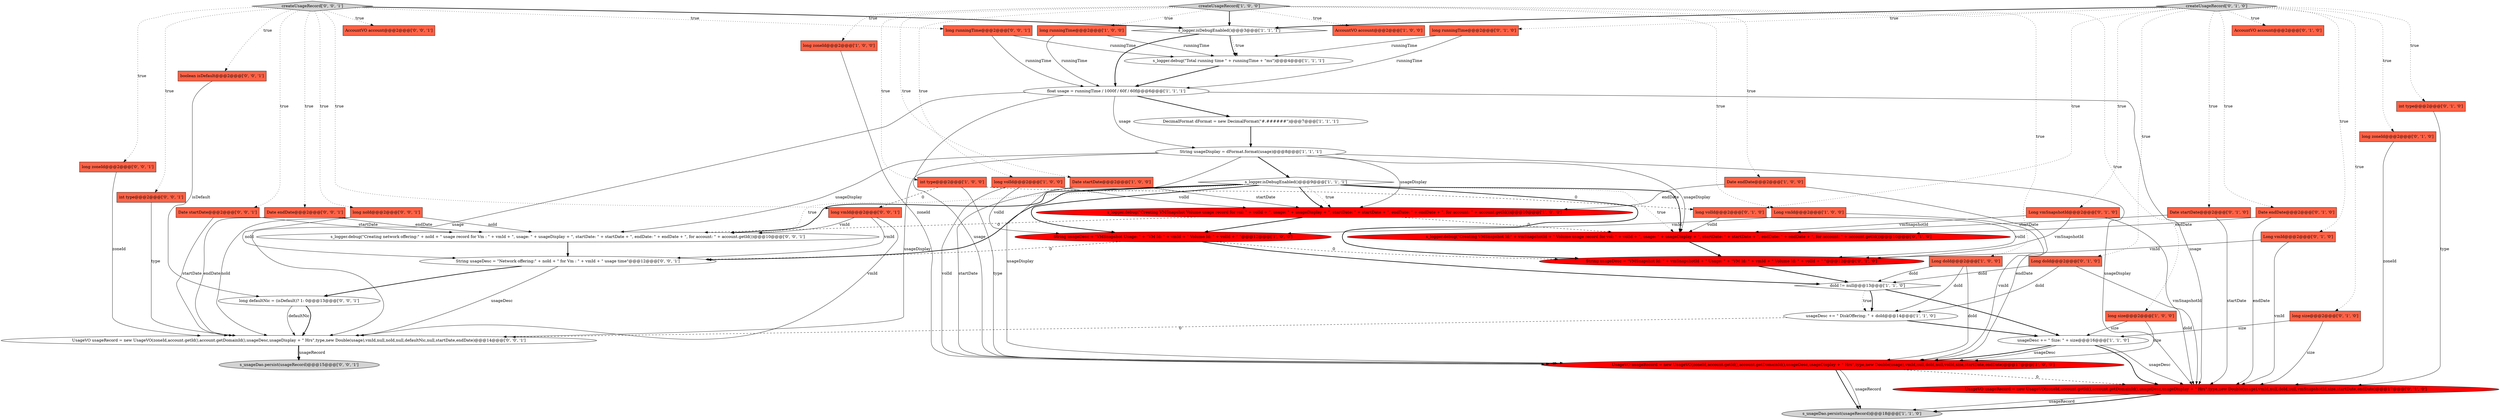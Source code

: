 digraph {
14 [style = filled, label = "long zoneId@@@2@@@['1', '0', '0']", fillcolor = tomato, shape = box image = "AAA0AAABBB1BBB"];
52 [style = filled, label = "long vmId@@@2@@@['0', '0', '1']", fillcolor = tomato, shape = box image = "AAA0AAABBB3BBB"];
21 [style = filled, label = "doId != null@@@13@@@['1', '1', '0']", fillcolor = white, shape = diamond image = "AAA0AAABBB1BBB"];
49 [style = filled, label = "AccountVO account@@@2@@@['0', '0', '1']", fillcolor = tomato, shape = box image = "AAA0AAABBB3BBB"];
51 [style = filled, label = "Date endDate@@@2@@@['0', '0', '1']", fillcolor = tomato, shape = box image = "AAA0AAABBB3BBB"];
11 [style = filled, label = "s_logger.debug(\"Total running time \" + runningTime + \"ms\")@@@4@@@['1', '1', '1']", fillcolor = white, shape = ellipse image = "AAA0AAABBB1BBB"];
28 [style = filled, label = "String usageDesc = \"VMSnapshot Id: \" + vmSnapshotId + \" Usage: \" + \"VM Id: \" + vmId + \" Volume Id: \" + volId + \" \"@@@12@@@['0', '1', '0']", fillcolor = red, shape = ellipse image = "AAA1AAABBB2BBB"];
40 [style = filled, label = "s_usageDao.persist(usageRecord)@@@15@@@['0', '0', '1']", fillcolor = lightgray, shape = ellipse image = "AAA0AAABBB3BBB"];
16 [style = filled, label = "Date startDate@@@2@@@['1', '0', '0']", fillcolor = tomato, shape = box image = "AAA0AAABBB1BBB"];
42 [style = filled, label = "long runningTime@@@2@@@['0', '0', '1']", fillcolor = tomato, shape = box image = "AAA0AAABBB3BBB"];
32 [style = filled, label = "long runningTime@@@2@@@['0', '1', '0']", fillcolor = tomato, shape = box image = "AAA0AAABBB2BBB"];
26 [style = filled, label = "s_logger.debug(\"Creating VMSnapshot Id:\" + vmSnapshotId + \" Volume usage record for vol: \" + volId + \", usage: \" + usageDisplay + \", startDate: \" + startDate + \", endDate: \" + endDate + \", for account: \" + account.getId())@@@10@@@['0', '1', '0']", fillcolor = red, shape = ellipse image = "AAA1AAABBB2BBB"];
6 [style = filled, label = "long size@@@2@@@['1', '0', '0']", fillcolor = tomato, shape = box image = "AAA0AAABBB1BBB"];
50 [style = filled, label = "String usageDesc = \"Network offering:\" + noId + \" for Vm : \" + vmId + \" usage time\"@@@12@@@['0', '0', '1']", fillcolor = white, shape = ellipse image = "AAA0AAABBB3BBB"];
46 [style = filled, label = "long noId@@@2@@@['0', '0', '1']", fillcolor = tomato, shape = box image = "AAA0AAABBB3BBB"];
3 [style = filled, label = "Long vmId@@@2@@@['1', '0', '0']", fillcolor = tomato, shape = box image = "AAA0AAABBB1BBB"];
20 [style = filled, label = "float usage = runningTime / 1000f / 60f / 60f@@@6@@@['1', '1', '1']", fillcolor = white, shape = ellipse image = "AAA0AAABBB1BBB"];
43 [style = filled, label = "UsageVO usageRecord = new UsageVO(zoneId,account.getId(),account.getDomainId(),usageDesc,usageDisplay + \" Hrs\",type,new Double(usage),vmId,null,noId,null,defaultNic,null,startDate,endDate)@@@14@@@['0', '0', '1']", fillcolor = white, shape = ellipse image = "AAA0AAABBB3BBB"];
38 [style = filled, label = "long volId@@@2@@@['0', '1', '0']", fillcolor = tomato, shape = box image = "AAA1AAABBB2BBB"];
7 [style = filled, label = "long runningTime@@@2@@@['1', '0', '0']", fillcolor = tomato, shape = box image = "AAA0AAABBB1BBB"];
27 [style = filled, label = "AccountVO account@@@2@@@['0', '1', '0']", fillcolor = tomato, shape = box image = "AAA0AAABBB2BBB"];
41 [style = filled, label = "s_logger.debug(\"Creating network offering:\" + noId + \" usage record for Vm : \" + vmId + \", usage: \" + usageDisplay + \", startDate: \" + startDate + \", endDate: \" + endDate + \", for account: \" + account.getId())@@@10@@@['0', '0', '1']", fillcolor = white, shape = ellipse image = "AAA0AAABBB3BBB"];
29 [style = filled, label = "int type@@@2@@@['0', '1', '0']", fillcolor = tomato, shape = box image = "AAA0AAABBB2BBB"];
31 [style = filled, label = "Date endDate@@@2@@@['0', '1', '0']", fillcolor = tomato, shape = box image = "AAA0AAABBB2BBB"];
17 [style = filled, label = "usageDesc += \" DiskOffering: \" + doId@@@14@@@['1', '1', '0']", fillcolor = white, shape = ellipse image = "AAA0AAABBB1BBB"];
47 [style = filled, label = "long zoneId@@@2@@@['0', '0', '1']", fillcolor = tomato, shape = box image = "AAA0AAABBB3BBB"];
34 [style = filled, label = "Long doId@@@2@@@['0', '1', '0']", fillcolor = tomato, shape = box image = "AAA0AAABBB2BBB"];
9 [style = filled, label = "s_usageDao.persist(usageRecord)@@@18@@@['1', '1', '0']", fillcolor = lightgray, shape = ellipse image = "AAA0AAABBB1BBB"];
19 [style = filled, label = "int type@@@2@@@['1', '0', '0']", fillcolor = tomato, shape = box image = "AAA1AAABBB1BBB"];
10 [style = filled, label = "s_logger.isDebugEnabled()@@@3@@@['1', '1', '1']", fillcolor = white, shape = diamond image = "AAA0AAABBB1BBB"];
36 [style = filled, label = "Long vmId@@@2@@@['0', '1', '0']", fillcolor = tomato, shape = box image = "AAA0AAABBB2BBB"];
5 [style = filled, label = "createUsageRecord['1', '0', '0']", fillcolor = lightgray, shape = diamond image = "AAA0AAABBB1BBB"];
30 [style = filled, label = "Date startDate@@@2@@@['0', '1', '0']", fillcolor = tomato, shape = box image = "AAA0AAABBB2BBB"];
0 [style = filled, label = "usageDesc += \" Size: \" + size@@@16@@@['1', '1', '0']", fillcolor = white, shape = ellipse image = "AAA0AAABBB1BBB"];
45 [style = filled, label = "int type@@@2@@@['0', '0', '1']", fillcolor = tomato, shape = box image = "AAA0AAABBB3BBB"];
24 [style = filled, label = "long size@@@2@@@['0', '1', '0']", fillcolor = tomato, shape = box image = "AAA0AAABBB2BBB"];
8 [style = filled, label = "Date endDate@@@2@@@['1', '0', '0']", fillcolor = tomato, shape = box image = "AAA0AAABBB1BBB"];
22 [style = filled, label = "String usageDesc = \"VMSnapshot Usage: \" + \"VM Id: \" + vmId + \" Volume Id: \" + volId + \" \"@@@12@@@['1', '0', '0']", fillcolor = red, shape = ellipse image = "AAA1AAABBB1BBB"];
33 [style = filled, label = "createUsageRecord['0', '1', '0']", fillcolor = lightgray, shape = diamond image = "AAA0AAABBB2BBB"];
4 [style = filled, label = "AccountVO account@@@2@@@['1', '0', '0']", fillcolor = tomato, shape = box image = "AAA0AAABBB1BBB"];
44 [style = filled, label = "boolean isDefault@@@2@@@['0', '0', '1']", fillcolor = tomato, shape = box image = "AAA0AAABBB3BBB"];
1 [style = filled, label = "Long doId@@@2@@@['1', '0', '0']", fillcolor = tomato, shape = box image = "AAA0AAABBB1BBB"];
23 [style = filled, label = "UsageVO usageRecord = new UsageVO(zoneId,account.getId(),account.getDomainId(),usageDesc,usageDisplay + \" Hrs\",type,new Double(usage),vmId,null,doId,null,volId,size,startDate,endDate)@@@17@@@['1', '0', '0']", fillcolor = red, shape = ellipse image = "AAA1AAABBB1BBB"];
18 [style = filled, label = "s_logger.debug(\"Creating VMSnapshot Volume usage record for vol: \" + volId + \", usage: \" + usageDisplay + \", startDate: \" + startDate + \", endDate: \" + endDate + \", for account: \" + account.getId())@@@10@@@['1', '0', '0']", fillcolor = red, shape = ellipse image = "AAA1AAABBB1BBB"];
35 [style = filled, label = "Long vmSnapshotId@@@2@@@['0', '1', '0']", fillcolor = tomato, shape = box image = "AAA0AAABBB2BBB"];
12 [style = filled, label = "DecimalFormat dFormat = new DecimalFormat(\"#.######\")@@@7@@@['1', '1', '1']", fillcolor = white, shape = ellipse image = "AAA0AAABBB1BBB"];
48 [style = filled, label = "createUsageRecord['0', '0', '1']", fillcolor = lightgray, shape = diamond image = "AAA0AAABBB3BBB"];
2 [style = filled, label = "s_logger.isDebugEnabled()@@@9@@@['1', '1', '1']", fillcolor = white, shape = diamond image = "AAA0AAABBB1BBB"];
25 [style = filled, label = "UsageVO usageRecord = new UsageVO(zoneId,account.getId(),account.getDomainId(),usageDesc,usageDisplay + \" Hrs\",type,new Double(usage),vmId,null,doId,null,vmSnapshotId,size,startDate,endDate)@@@17@@@['0', '1', '0']", fillcolor = red, shape = ellipse image = "AAA1AAABBB2BBB"];
13 [style = filled, label = "long volId@@@2@@@['1', '0', '0']", fillcolor = tomato, shape = box image = "AAA0AAABBB1BBB"];
15 [style = filled, label = "String usageDisplay = dFormat.format(usage)@@@8@@@['1', '1', '1']", fillcolor = white, shape = ellipse image = "AAA0AAABBB1BBB"];
39 [style = filled, label = "Date startDate@@@2@@@['0', '0', '1']", fillcolor = tomato, shape = box image = "AAA0AAABBB3BBB"];
53 [style = filled, label = "long defaultNic = (isDefault)? 1: 0@@@13@@@['0', '0', '1']", fillcolor = white, shape = ellipse image = "AAA0AAABBB3BBB"];
37 [style = filled, label = "long zoneId@@@2@@@['0', '1', '0']", fillcolor = tomato, shape = box image = "AAA0AAABBB2BBB"];
15->41 [style = solid, label="usageDisplay"];
2->26 [style = bold, label=""];
37->25 [style = solid, label="zoneId"];
53->43 [style = solid, label="defaultNic"];
16->23 [style = solid, label="startDate"];
23->25 [style = dashed, label="0"];
5->19 [style = dotted, label="true"];
7->20 [style = solid, label="runningTime"];
5->1 [style = dotted, label="true"];
38->28 [style = solid, label="volId"];
48->44 [style = dotted, label="true"];
1->21 [style = solid, label="doId"];
42->20 [style = solid, label="runningTime"];
1->23 [style = solid, label="doId"];
2->18 [style = dotted, label="true"];
34->21 [style = solid, label="doId"];
13->22 [style = solid, label="volId"];
43->40 [style = bold, label=""];
5->13 [style = dotted, label="true"];
28->21 [style = bold, label=""];
18->22 [style = bold, label=""];
33->35 [style = dotted, label="true"];
15->26 [style = solid, label="usageDisplay"];
19->38 [style = dashed, label="0"];
52->41 [style = solid, label="vmId"];
48->39 [style = dotted, label="true"];
6->0 [style = solid, label="size"];
0->25 [style = bold, label=""];
48->10 [style = bold, label=""];
26->28 [style = bold, label=""];
20->23 [style = solid, label="usage"];
33->37 [style = dotted, label="true"];
33->27 [style = dotted, label="true"];
2->28 [style = bold, label=""];
46->50 [style = solid, label="noId"];
10->11 [style = bold, label=""];
5->10 [style = bold, label=""];
52->43 [style = solid, label="vmId"];
25->9 [style = solid, label="usageRecord"];
3->23 [style = solid, label="vmId"];
21->0 [style = bold, label=""];
17->43 [style = dashed, label="0"];
3->22 [style = solid, label="vmId"];
15->43 [style = solid, label="usageDisplay"];
33->32 [style = dotted, label="true"];
52->50 [style = solid, label="vmId"];
5->6 [style = dotted, label="true"];
51->41 [style = solid, label="endDate"];
2->18 [style = bold, label=""];
19->52 [style = dashed, label="0"];
21->17 [style = dotted, label="true"];
46->41 [style = solid, label="noId"];
5->3 [style = dotted, label="true"];
51->43 [style = solid, label="endDate"];
24->25 [style = solid, label="size"];
5->4 [style = dotted, label="true"];
48->46 [style = dotted, label="true"];
7->11 [style = solid, label="runningTime"];
0->23 [style = bold, label=""];
15->18 [style = solid, label="usageDisplay"];
48->47 [style = dotted, label="true"];
22->28 [style = dashed, label="0"];
15->25 [style = solid, label="usageDisplay"];
5->7 [style = dotted, label="true"];
43->40 [style = solid, label="usageRecord"];
2->41 [style = dotted, label="true"];
33->38 [style = dotted, label="true"];
5->8 [style = dotted, label="true"];
30->25 [style = solid, label="startDate"];
44->53 [style = solid, label="isDefault"];
35->28 [style = solid, label="vmSnapshotId"];
53->43 [style = bold, label=""];
35->26 [style = solid, label="vmSnapshotId"];
41->50 [style = bold, label=""];
47->43 [style = solid, label="zoneId"];
36->25 [style = solid, label="vmId"];
33->31 [style = dotted, label="true"];
2->41 [style = bold, label=""];
48->52 [style = dotted, label="true"];
31->26 [style = solid, label="endDate"];
39->41 [style = solid, label="startDate"];
50->43 [style = solid, label="usageDesc"];
25->9 [style = bold, label=""];
16->18 [style = solid, label="startDate"];
39->43 [style = solid, label="startDate"];
6->23 [style = solid, label="size"];
20->15 [style = solid, label="usage"];
30->26 [style = solid, label="startDate"];
15->23 [style = solid, label="usageDisplay"];
29->25 [style = solid, label="type"];
20->25 [style = solid, label="usage"];
48->45 [style = dotted, label="true"];
24->0 [style = solid, label="size"];
19->23 [style = solid, label="type"];
46->43 [style = solid, label="noId"];
17->0 [style = bold, label=""];
20->43 [style = solid, label="usage"];
32->20 [style = solid, label="runningTime"];
10->11 [style = dotted, label="true"];
34->17 [style = solid, label="doId"];
14->23 [style = solid, label="zoneId"];
5->16 [style = dotted, label="true"];
33->29 [style = dotted, label="true"];
33->24 [style = dotted, label="true"];
2->26 [style = dotted, label="true"];
11->20 [style = bold, label=""];
5->14 [style = dotted, label="true"];
15->2 [style = bold, label=""];
10->20 [style = bold, label=""];
45->43 [style = solid, label="type"];
42->11 [style = solid, label="runningTime"];
31->25 [style = solid, label="endDate"];
48->42 [style = dotted, label="true"];
18->41 [style = dashed, label="0"];
34->25 [style = solid, label="doId"];
33->34 [style = dotted, label="true"];
12->15 [style = bold, label=""];
22->21 [style = bold, label=""];
48->51 [style = dotted, label="true"];
33->10 [style = bold, label=""];
23->9 [style = solid, label="usageRecord"];
0->23 [style = solid, label="usageDesc"];
2->50 [style = bold, label=""];
33->30 [style = dotted, label="true"];
22->50 [style = dashed, label="0"];
48->49 [style = dotted, label="true"];
0->25 [style = solid, label="usageDesc"];
32->11 [style = solid, label="runningTime"];
33->36 [style = dotted, label="true"];
13->18 [style = solid, label="volId"];
8->23 [style = solid, label="endDate"];
13->23 [style = solid, label="volId"];
36->28 [style = solid, label="vmId"];
1->17 [style = solid, label="doId"];
20->12 [style = bold, label=""];
38->26 [style = solid, label="volId"];
2->22 [style = bold, label=""];
8->18 [style = solid, label="endDate"];
23->9 [style = bold, label=""];
21->17 [style = bold, label=""];
50->53 [style = bold, label=""];
35->25 [style = solid, label="vmSnapshotId"];
18->26 [style = dashed, label="0"];
}
